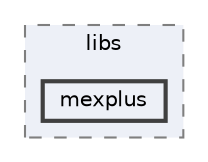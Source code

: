 digraph "C:/dev/MocoExtendProblem/libs/mexplus"
{
 // LATEX_PDF_SIZE
  bgcolor="transparent";
  edge [fontname=Helvetica,fontsize=10,labelfontname=Helvetica,labelfontsize=10];
  node [fontname=Helvetica,fontsize=10,shape=box,height=0.2,width=0.4];
  compound=true
  subgraph clusterdir_03907fb0d218960f7ebd2d11bb470ea7 {
    graph [ bgcolor="#edf0f7", pencolor="grey50", label="libs", fontname=Helvetica,fontsize=10 style="filled,dashed", URL="dir_03907fb0d218960f7ebd2d11bb470ea7.html",tooltip=""]
  dir_ed879fb4c124f1df3444685fe19d432b [label="mexplus", fillcolor="#edf0f7", color="grey25", style="filled,bold", URL="dir_ed879fb4c124f1df3444685fe19d432b.html",tooltip=""];
  }
}
